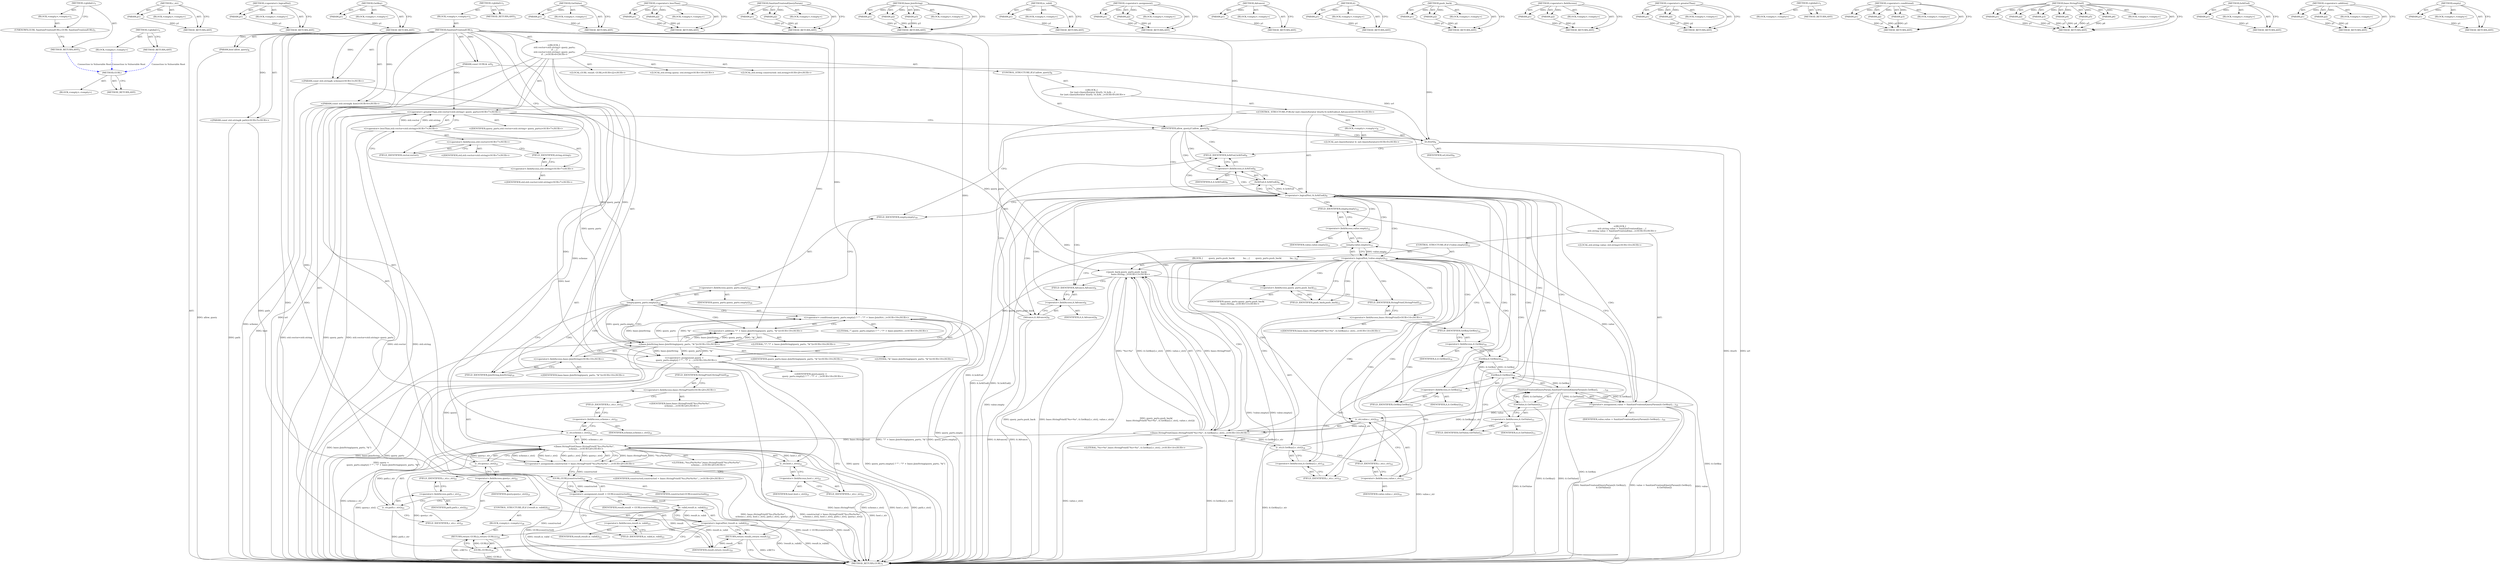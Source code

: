 digraph "&lt;global&gt;" {
vulnerable_257 [label=<(METHOD,GURL)>];
vulnerable_258 [label=<(BLOCK,&lt;empty&gt;,&lt;empty&gt;)>];
vulnerable_259 [label=<(METHOD_RETURN,ANY)>];
vulnerable_236 [label=<(METHOD,c_str)>];
vulnerable_237 [label=<(PARAM,p1)>];
vulnerable_238 [label=<(BLOCK,&lt;empty&gt;,&lt;empty&gt;)>];
vulnerable_239 [label=<(METHOD_RETURN,ANY)>];
vulnerable_188 [label=<(METHOD,&lt;operator&gt;.logicalNot)>];
vulnerable_189 [label=<(PARAM,p1)>];
vulnerable_190 [label=<(BLOCK,&lt;empty&gt;,&lt;empty&gt;)>];
vulnerable_191 [label=<(METHOD_RETURN,ANY)>];
vulnerable_210 [label=<(METHOD,GetKey)>];
vulnerable_211 [label=<(PARAM,p1)>];
vulnerable_212 [label=<(BLOCK,&lt;empty&gt;,&lt;empty&gt;)>];
vulnerable_213 [label=<(METHOD_RETURN,ANY)>];
vulnerable_6 [label=<(METHOD,&lt;global&gt;)<SUB>1</SUB>>];
vulnerable_7 [label=<(BLOCK,&lt;empty&gt;,&lt;empty&gt;)<SUB>1</SUB>>];
vulnerable_8 [label=<(METHOD,SanitizeFrontendURL)<SUB>1</SUB>>];
vulnerable_9 [label=<(PARAM,const GURL&amp; url)<SUB>2</SUB>>];
vulnerable_10 [label="<(PARAM,const std::string&amp; scheme)<SUB>3</SUB>>"];
vulnerable_11 [label="<(PARAM,const std::string&amp; host)<SUB>4</SUB>>"];
vulnerable_12 [label="<(PARAM,const std::string&amp; path)<SUB>5</SUB>>"];
vulnerable_13 [label=<(PARAM,bool allow_query)<SUB>6</SUB>>];
vulnerable_14 [label="<(BLOCK,{
  std::vector&lt;std::string&gt; query_parts;
  if ...,{
  std::vector&lt;std::string&gt; query_parts;
  if ...)<SUB>6</SUB>>"];
vulnerable_15 [label="<(&lt;operator&gt;.greaterThan,std::vector&lt;std::string&gt; query_parts)<SUB>7</SUB>>"];
vulnerable_16 [label="<(&lt;operator&gt;.lessThan,std::vector&lt;std::string)<SUB>7</SUB>>"];
vulnerable_17 [label="<(&lt;operator&gt;.fieldAccess,std::vector)<SUB>7</SUB>>"];
vulnerable_18 [label="<(IDENTIFIER,std,std::vector&lt;std::string)<SUB>7</SUB>>"];
vulnerable_19 [label=<(FIELD_IDENTIFIER,vector,vector)<SUB>7</SUB>>];
vulnerable_20 [label="<(&lt;operator&gt;.fieldAccess,std::string)<SUB>7</SUB>>"];
vulnerable_21 [label="<(IDENTIFIER,std,std::vector&lt;std::string)<SUB>7</SUB>>"];
vulnerable_22 [label=<(FIELD_IDENTIFIER,string,string)<SUB>7</SUB>>];
vulnerable_23 [label="<(IDENTIFIER,query_parts,std::vector&lt;std::string&gt; query_parts)<SUB>7</SUB>>"];
vulnerable_24 [label=<(CONTROL_STRUCTURE,IF,if (allow_query))<SUB>8</SUB>>];
vulnerable_25 [label=<(IDENTIFIER,allow_query,if (allow_query))<SUB>8</SUB>>];
vulnerable_26 [label="<(BLOCK,{
    for (net::QueryIterator it(url); !it.IsAt...,{
    for (net::QueryIterator it(url); !it.IsAt...)<SUB>8</SUB>>"];
vulnerable_27 [label="<(CONTROL_STRUCTURE,FOR,for (net::QueryIterator it(url);!it.IsAtEnd();it.Advance()))<SUB>9</SUB>>"];
vulnerable_28 [label=<(BLOCK,&lt;empty&gt;,&lt;empty&gt;)<SUB>9</SUB>>];
vulnerable_29 [label="<(LOCAL,net.QueryIterator it: net.QueryIterator)<SUB>9</SUB>>"];
vulnerable_30 [label=<(it,it(url))<SUB>9</SUB>>];
vulnerable_31 [label=<(IDENTIFIER,url,it(url))<SUB>9</SUB>>];
vulnerable_32 [label=<(&lt;operator&gt;.logicalNot,!it.IsAtEnd())<SUB>9</SUB>>];
vulnerable_33 [label=<(IsAtEnd,it.IsAtEnd())<SUB>9</SUB>>];
vulnerable_34 [label=<(&lt;operator&gt;.fieldAccess,it.IsAtEnd)<SUB>9</SUB>>];
vulnerable_35 [label=<(IDENTIFIER,it,it.IsAtEnd())<SUB>9</SUB>>];
vulnerable_36 [label=<(FIELD_IDENTIFIER,IsAtEnd,IsAtEnd)<SUB>9</SUB>>];
vulnerable_37 [label=<(Advance,it.Advance())<SUB>9</SUB>>];
vulnerable_38 [label=<(&lt;operator&gt;.fieldAccess,it.Advance)<SUB>9</SUB>>];
vulnerable_39 [label=<(IDENTIFIER,it,it.Advance())<SUB>9</SUB>>];
vulnerable_40 [label=<(FIELD_IDENTIFIER,Advance,Advance)<SUB>9</SUB>>];
vulnerable_41 [label="<(BLOCK,{
      std::string value = SanitizeFrontendQue...,{
      std::string value = SanitizeFrontendQue...)<SUB>9</SUB>>"];
vulnerable_42 [label="<(LOCAL,std.string value: std.string)<SUB>10</SUB>>"];
vulnerable_43 [label=<(&lt;operator&gt;.assignment,value = SanitizeFrontendQueryParam(it.GetKey(),...)<SUB>10</SUB>>];
vulnerable_44 [label=<(IDENTIFIER,value,value = SanitizeFrontendQueryParam(it.GetKey(),...)<SUB>10</SUB>>];
vulnerable_45 [label=<(SanitizeFrontendQueryParam,SanitizeFrontendQueryParam(it.GetKey(),
       ...)<SUB>10</SUB>>];
vulnerable_46 [label=<(GetKey,it.GetKey())<SUB>10</SUB>>];
vulnerable_47 [label=<(&lt;operator&gt;.fieldAccess,it.GetKey)<SUB>10</SUB>>];
vulnerable_48 [label=<(IDENTIFIER,it,it.GetKey())<SUB>10</SUB>>];
vulnerable_49 [label=<(FIELD_IDENTIFIER,GetKey,GetKey)<SUB>10</SUB>>];
vulnerable_50 [label=<(GetValue,it.GetValue())<SUB>11</SUB>>];
vulnerable_51 [label=<(&lt;operator&gt;.fieldAccess,it.GetValue)<SUB>11</SUB>>];
vulnerable_52 [label=<(IDENTIFIER,it,it.GetValue())<SUB>11</SUB>>];
vulnerable_53 [label=<(FIELD_IDENTIFIER,GetValue,GetValue)<SUB>11</SUB>>];
vulnerable_54 [label=<(CONTROL_STRUCTURE,IF,if (!value.empty()))<SUB>12</SUB>>];
vulnerable_55 [label=<(&lt;operator&gt;.logicalNot,!value.empty())<SUB>12</SUB>>];
vulnerable_56 [label=<(empty,value.empty())<SUB>12</SUB>>];
vulnerable_57 [label=<(&lt;operator&gt;.fieldAccess,value.empty)<SUB>12</SUB>>];
vulnerable_58 [label=<(IDENTIFIER,value,value.empty())<SUB>12</SUB>>];
vulnerable_59 [label=<(FIELD_IDENTIFIER,empty,empty)<SUB>12</SUB>>];
vulnerable_60 [label=<(BLOCK,{
        query_parts.push_back(
            ba...,{
        query_parts.push_back(
            ba...)<SUB>12</SUB>>];
vulnerable_61 [label="<(push_back,query_parts.push_back(
            base::String...)<SUB>13</SUB>>"];
vulnerable_62 [label=<(&lt;operator&gt;.fieldAccess,query_parts.push_back)<SUB>13</SUB>>];
vulnerable_63 [label="<(IDENTIFIER,query_parts,query_parts.push_back(
            base::String...)<SUB>13</SUB>>"];
vulnerable_64 [label=<(FIELD_IDENTIFIER,push_back,push_back)<SUB>13</SUB>>];
vulnerable_65 [label="<(base.StringPrintf,base::StringPrintf(&quot;%s=%s&quot;, it.GetKey().c_str()...)<SUB>14</SUB>>"];
vulnerable_66 [label="<(&lt;operator&gt;.fieldAccess,base::StringPrintf)<SUB>14</SUB>>"];
vulnerable_67 [label="<(IDENTIFIER,base,base::StringPrintf(&quot;%s=%s&quot;, it.GetKey().c_str()...)<SUB>14</SUB>>"];
vulnerable_68 [label=<(FIELD_IDENTIFIER,StringPrintf,StringPrintf)<SUB>14</SUB>>];
vulnerable_69 [label="<(LITERAL,&quot;%s=%s&quot;,base::StringPrintf(&quot;%s=%s&quot;, it.GetKey().c_str()...)<SUB>14</SUB>>"];
vulnerable_70 [label=<(c_str,it.GetKey().c_str())<SUB>14</SUB>>];
vulnerable_71 [label=<(&lt;operator&gt;.fieldAccess,it.GetKey().c_str)<SUB>14</SUB>>];
vulnerable_72 [label=<(GetKey,it.GetKey())<SUB>14</SUB>>];
vulnerable_73 [label=<(&lt;operator&gt;.fieldAccess,it.GetKey)<SUB>14</SUB>>];
vulnerable_74 [label=<(IDENTIFIER,it,it.GetKey())<SUB>14</SUB>>];
vulnerable_75 [label=<(FIELD_IDENTIFIER,GetKey,GetKey)<SUB>14</SUB>>];
vulnerable_76 [label=<(FIELD_IDENTIFIER,c_str,c_str)<SUB>14</SUB>>];
vulnerable_77 [label=<(c_str,value.c_str())<SUB>14</SUB>>];
vulnerable_78 [label=<(&lt;operator&gt;.fieldAccess,value.c_str)<SUB>14</SUB>>];
vulnerable_79 [label=<(IDENTIFIER,value,value.c_str())<SUB>14</SUB>>];
vulnerable_80 [label=<(FIELD_IDENTIFIER,c_str,c_str)<SUB>14</SUB>>];
vulnerable_81 [label="<(LOCAL,std.string query: std.string)<SUB>18</SUB>>"];
vulnerable_82 [label="<(&lt;operator&gt;.assignment,query =
      query_parts.empty() ? &quot;&quot; : &quot;?&quot; + ...)<SUB>18</SUB>>"];
vulnerable_83 [label="<(IDENTIFIER,query,query =
      query_parts.empty() ? &quot;&quot; : &quot;?&quot; + ...)<SUB>18</SUB>>"];
vulnerable_84 [label="<(&lt;operator&gt;.conditional,query_parts.empty() ? &quot;&quot; : &quot;?&quot; + base::JoinStri...)<SUB>19</SUB>>"];
vulnerable_85 [label=<(empty,query_parts.empty())<SUB>19</SUB>>];
vulnerable_86 [label=<(&lt;operator&gt;.fieldAccess,query_parts.empty)<SUB>19</SUB>>];
vulnerable_87 [label=<(IDENTIFIER,query_parts,query_parts.empty())<SUB>19</SUB>>];
vulnerable_88 [label=<(FIELD_IDENTIFIER,empty,empty)<SUB>19</SUB>>];
vulnerable_89 [label="<(LITERAL,&quot;&quot;,query_parts.empty() ? &quot;&quot; : &quot;?&quot; + base::JoinStri...)<SUB>19</SUB>>"];
vulnerable_90 [label="<(&lt;operator&gt;.addition,&quot;?&quot; + base::JoinString(query_parts, &quot;&amp;&quot;))<SUB>19</SUB>>"];
vulnerable_91 [label="<(LITERAL,&quot;?&quot;,&quot;?&quot; + base::JoinString(query_parts, &quot;&amp;&quot;))<SUB>19</SUB>>"];
vulnerable_92 [label="<(base.JoinString,base::JoinString(query_parts, &quot;&amp;&quot;))<SUB>19</SUB>>"];
vulnerable_93 [label="<(&lt;operator&gt;.fieldAccess,base::JoinString)<SUB>19</SUB>>"];
vulnerable_94 [label="<(IDENTIFIER,base,base::JoinString(query_parts, &quot;&amp;&quot;))<SUB>19</SUB>>"];
vulnerable_95 [label=<(FIELD_IDENTIFIER,JoinString,JoinString)<SUB>19</SUB>>];
vulnerable_96 [label="<(IDENTIFIER,query_parts,base::JoinString(query_parts, &quot;&amp;&quot;))<SUB>19</SUB>>"];
vulnerable_97 [label="<(LITERAL,&quot;&amp;&quot;,base::JoinString(query_parts, &quot;&amp;&quot;))<SUB>19</SUB>>"];
vulnerable_98 [label="<(LOCAL,std.string constructed: std.string)<SUB>20</SUB>>"];
vulnerable_99 [label="<(&lt;operator&gt;.assignment,constructed = base::StringPrintf(&quot;%s://%s%s%s&quot;,...)<SUB>20</SUB>>"];
vulnerable_100 [label="<(IDENTIFIER,constructed,constructed = base::StringPrintf(&quot;%s://%s%s%s&quot;,...)<SUB>20</SUB>>"];
vulnerable_101 [label="<(base.StringPrintf,base::StringPrintf(&quot;%s://%s%s%s&quot;,
      scheme....)<SUB>20</SUB>>"];
vulnerable_102 [label="<(&lt;operator&gt;.fieldAccess,base::StringPrintf)<SUB>20</SUB>>"];
vulnerable_103 [label="<(IDENTIFIER,base,base::StringPrintf(&quot;%s://%s%s%s&quot;,
      scheme....)<SUB>20</SUB>>"];
vulnerable_104 [label=<(FIELD_IDENTIFIER,StringPrintf,StringPrintf)<SUB>20</SUB>>];
vulnerable_105 [label="<(LITERAL,&quot;%s://%s%s%s&quot;,base::StringPrintf(&quot;%s://%s%s%s&quot;,
      scheme....)<SUB>20</SUB>>"];
vulnerable_106 [label=<(c_str,scheme.c_str())<SUB>21</SUB>>];
vulnerable_107 [label=<(&lt;operator&gt;.fieldAccess,scheme.c_str)<SUB>21</SUB>>];
vulnerable_108 [label=<(IDENTIFIER,scheme,scheme.c_str())<SUB>21</SUB>>];
vulnerable_109 [label=<(FIELD_IDENTIFIER,c_str,c_str)<SUB>21</SUB>>];
vulnerable_110 [label=<(c_str,host.c_str())<SUB>21</SUB>>];
vulnerable_111 [label=<(&lt;operator&gt;.fieldAccess,host.c_str)<SUB>21</SUB>>];
vulnerable_112 [label=<(IDENTIFIER,host,host.c_str())<SUB>21</SUB>>];
vulnerable_113 [label=<(FIELD_IDENTIFIER,c_str,c_str)<SUB>21</SUB>>];
vulnerable_114 [label=<(c_str,path.c_str())<SUB>21</SUB>>];
vulnerable_115 [label=<(&lt;operator&gt;.fieldAccess,path.c_str)<SUB>21</SUB>>];
vulnerable_116 [label=<(IDENTIFIER,path,path.c_str())<SUB>21</SUB>>];
vulnerable_117 [label=<(FIELD_IDENTIFIER,c_str,c_str)<SUB>21</SUB>>];
vulnerable_118 [label=<(c_str,query.c_str())<SUB>21</SUB>>];
vulnerable_119 [label=<(&lt;operator&gt;.fieldAccess,query.c_str)<SUB>21</SUB>>];
vulnerable_120 [label=<(IDENTIFIER,query,query.c_str())<SUB>21</SUB>>];
vulnerable_121 [label=<(FIELD_IDENTIFIER,c_str,c_str)<SUB>21</SUB>>];
vulnerable_122 [label="<(LOCAL,GURL result: GURL)<SUB>22</SUB>>"];
vulnerable_123 [label=<(&lt;operator&gt;.assignment,result = GURL(constructed))<SUB>22</SUB>>];
vulnerable_124 [label=<(IDENTIFIER,result,result = GURL(constructed))<SUB>22</SUB>>];
vulnerable_125 [label=<(GURL,GURL(constructed))<SUB>22</SUB>>];
vulnerable_126 [label=<(IDENTIFIER,constructed,GURL(constructed))<SUB>22</SUB>>];
vulnerable_127 [label=<(CONTROL_STRUCTURE,IF,if (!result.is_valid()))<SUB>23</SUB>>];
vulnerable_128 [label=<(&lt;operator&gt;.logicalNot,!result.is_valid())<SUB>23</SUB>>];
vulnerable_129 [label=<(is_valid,result.is_valid())<SUB>23</SUB>>];
vulnerable_130 [label=<(&lt;operator&gt;.fieldAccess,result.is_valid)<SUB>23</SUB>>];
vulnerable_131 [label=<(IDENTIFIER,result,result.is_valid())<SUB>23</SUB>>];
vulnerable_132 [label=<(FIELD_IDENTIFIER,is_valid,is_valid)<SUB>23</SUB>>];
vulnerable_133 [label=<(BLOCK,&lt;empty&gt;,&lt;empty&gt;)<SUB>24</SUB>>];
vulnerable_134 [label=<(RETURN,return GURL();,return GURL();)<SUB>24</SUB>>];
vulnerable_135 [label=<(GURL,GURL())<SUB>24</SUB>>];
vulnerable_136 [label=<(RETURN,return result;,return result;)<SUB>25</SUB>>];
vulnerable_137 [label=<(IDENTIFIER,result,return result;)<SUB>25</SUB>>];
vulnerable_138 [label=<(METHOD_RETURN,GURL)<SUB>1</SUB>>];
vulnerable_140 [label=<(METHOD_RETURN,ANY)<SUB>1</SUB>>];
vulnerable_214 [label=<(METHOD,GetValue)>];
vulnerable_215 [label=<(PARAM,p1)>];
vulnerable_216 [label=<(BLOCK,&lt;empty&gt;,&lt;empty&gt;)>];
vulnerable_217 [label=<(METHOD_RETURN,ANY)>];
vulnerable_174 [label=<(METHOD,&lt;operator&gt;.lessThan)>];
vulnerable_175 [label=<(PARAM,p1)>];
vulnerable_176 [label=<(PARAM,p2)>];
vulnerable_177 [label=<(BLOCK,&lt;empty&gt;,&lt;empty&gt;)>];
vulnerable_178 [label=<(METHOD_RETURN,ANY)>];
vulnerable_205 [label=<(METHOD,SanitizeFrontendQueryParam)>];
vulnerable_206 [label=<(PARAM,p1)>];
vulnerable_207 [label=<(PARAM,p2)>];
vulnerable_208 [label=<(BLOCK,&lt;empty&gt;,&lt;empty&gt;)>];
vulnerable_209 [label=<(METHOD_RETURN,ANY)>];
vulnerable_251 [label=<(METHOD,base.JoinString)>];
vulnerable_252 [label=<(PARAM,p1)>];
vulnerable_253 [label=<(PARAM,p2)>];
vulnerable_254 [label=<(PARAM,p3)>];
vulnerable_255 [label=<(BLOCK,&lt;empty&gt;,&lt;empty&gt;)>];
vulnerable_256 [label=<(METHOD_RETURN,ANY)>];
vulnerable_260 [label=<(METHOD,is_valid)>];
vulnerable_261 [label=<(PARAM,p1)>];
vulnerable_262 [label=<(BLOCK,&lt;empty&gt;,&lt;empty&gt;)>];
vulnerable_263 [label=<(METHOD_RETURN,ANY)>];
vulnerable_200 [label=<(METHOD,&lt;operator&gt;.assignment)>];
vulnerable_201 [label=<(PARAM,p1)>];
vulnerable_202 [label=<(PARAM,p2)>];
vulnerable_203 [label=<(BLOCK,&lt;empty&gt;,&lt;empty&gt;)>];
vulnerable_204 [label=<(METHOD_RETURN,ANY)>];
vulnerable_196 [label=<(METHOD,Advance)>];
vulnerable_197 [label=<(PARAM,p1)>];
vulnerable_198 [label=<(BLOCK,&lt;empty&gt;,&lt;empty&gt;)>];
vulnerable_199 [label=<(METHOD_RETURN,ANY)>];
vulnerable_184 [label=<(METHOD,it)>];
vulnerable_185 [label=<(PARAM,p1)>];
vulnerable_186 [label=<(BLOCK,&lt;empty&gt;,&lt;empty&gt;)>];
vulnerable_187 [label=<(METHOD_RETURN,ANY)>];
vulnerable_222 [label=<(METHOD,push_back)>];
vulnerable_223 [label=<(PARAM,p1)>];
vulnerable_224 [label=<(PARAM,p2)>];
vulnerable_225 [label=<(BLOCK,&lt;empty&gt;,&lt;empty&gt;)>];
vulnerable_226 [label=<(METHOD_RETURN,ANY)>];
vulnerable_179 [label=<(METHOD,&lt;operator&gt;.fieldAccess)>];
vulnerable_180 [label=<(PARAM,p1)>];
vulnerable_181 [label=<(PARAM,p2)>];
vulnerable_182 [label=<(BLOCK,&lt;empty&gt;,&lt;empty&gt;)>];
vulnerable_183 [label=<(METHOD_RETURN,ANY)>];
vulnerable_169 [label=<(METHOD,&lt;operator&gt;.greaterThan)>];
vulnerable_170 [label=<(PARAM,p1)>];
vulnerable_171 [label=<(PARAM,p2)>];
vulnerable_172 [label=<(BLOCK,&lt;empty&gt;,&lt;empty&gt;)>];
vulnerable_173 [label=<(METHOD_RETURN,ANY)>];
vulnerable_163 [label=<(METHOD,&lt;global&gt;)<SUB>1</SUB>>];
vulnerable_164 [label=<(BLOCK,&lt;empty&gt;,&lt;empty&gt;)>];
vulnerable_165 [label=<(METHOD_RETURN,ANY)>];
vulnerable_240 [label=<(METHOD,&lt;operator&gt;.conditional)>];
vulnerable_241 [label=<(PARAM,p1)>];
vulnerable_242 [label=<(PARAM,p2)>];
vulnerable_243 [label=<(PARAM,p3)>];
vulnerable_244 [label=<(BLOCK,&lt;empty&gt;,&lt;empty&gt;)>];
vulnerable_245 [label=<(METHOD_RETURN,ANY)>];
vulnerable_227 [label=<(METHOD,base.StringPrintf)>];
vulnerable_228 [label=<(PARAM,p1)>];
vulnerable_229 [label=<(PARAM,p2)>];
vulnerable_230 [label=<(PARAM,p3)>];
vulnerable_231 [label=<(PARAM,p4)>];
vulnerable_232 [label=<(PARAM,p5)>];
vulnerable_233 [label=<(PARAM,p6)>];
vulnerable_234 [label=<(BLOCK,&lt;empty&gt;,&lt;empty&gt;)>];
vulnerable_235 [label=<(METHOD_RETURN,ANY)>];
vulnerable_192 [label=<(METHOD,IsAtEnd)>];
vulnerable_193 [label=<(PARAM,p1)>];
vulnerable_194 [label=<(BLOCK,&lt;empty&gt;,&lt;empty&gt;)>];
vulnerable_195 [label=<(METHOD_RETURN,ANY)>];
vulnerable_246 [label=<(METHOD,&lt;operator&gt;.addition)>];
vulnerable_247 [label=<(PARAM,p1)>];
vulnerable_248 [label=<(PARAM,p2)>];
vulnerable_249 [label=<(BLOCK,&lt;empty&gt;,&lt;empty&gt;)>];
vulnerable_250 [label=<(METHOD_RETURN,ANY)>];
vulnerable_218 [label=<(METHOD,empty)>];
vulnerable_219 [label=<(PARAM,p1)>];
vulnerable_220 [label=<(BLOCK,&lt;empty&gt;,&lt;empty&gt;)>];
vulnerable_221 [label=<(METHOD_RETURN,ANY)>];
fixed_6 [label=<(METHOD,&lt;global&gt;)<SUB>1</SUB>>];
fixed_7 [label=<(BLOCK,&lt;empty&gt;,&lt;empty&gt;)<SUB>1</SUB>>];
fixed_8 [label=<(UNKNOWN,GURL SanitizeFrontendURL(,GURL SanitizeFrontendURL()<SUB>1</SUB>>];
fixed_9 [label=<(METHOD_RETURN,ANY)<SUB>1</SUB>>];
fixed_14 [label=<(METHOD,&lt;global&gt;)<SUB>1</SUB>>];
fixed_15 [label=<(BLOCK,&lt;empty&gt;,&lt;empty&gt;)>];
fixed_16 [label=<(METHOD_RETURN,ANY)>];
vulnerable_257 -> vulnerable_258  [key=0, label="AST: "];
vulnerable_257 -> vulnerable_259  [key=0, label="AST: "];
vulnerable_257 -> vulnerable_259  [key=1, label="CFG: "];
vulnerable_236 -> vulnerable_237  [key=0, label="AST: "];
vulnerable_236 -> vulnerable_237  [key=1, label="DDG: "];
vulnerable_236 -> vulnerable_238  [key=0, label="AST: "];
vulnerable_236 -> vulnerable_239  [key=0, label="AST: "];
vulnerable_236 -> vulnerable_239  [key=1, label="CFG: "];
vulnerable_237 -> vulnerable_239  [key=0, label="DDG: p1"];
vulnerable_188 -> vulnerable_189  [key=0, label="AST: "];
vulnerable_188 -> vulnerable_189  [key=1, label="DDG: "];
vulnerable_188 -> vulnerable_190  [key=0, label="AST: "];
vulnerable_188 -> vulnerable_191  [key=0, label="AST: "];
vulnerable_188 -> vulnerable_191  [key=1, label="CFG: "];
vulnerable_189 -> vulnerable_191  [key=0, label="DDG: p1"];
vulnerable_210 -> vulnerable_211  [key=0, label="AST: "];
vulnerable_210 -> vulnerable_211  [key=1, label="DDG: "];
vulnerable_210 -> vulnerable_212  [key=0, label="AST: "];
vulnerable_210 -> vulnerable_213  [key=0, label="AST: "];
vulnerable_210 -> vulnerable_213  [key=1, label="CFG: "];
vulnerable_211 -> vulnerable_213  [key=0, label="DDG: p1"];
vulnerable_6 -> vulnerable_7  [key=0, label="AST: "];
vulnerable_6 -> vulnerable_140  [key=0, label="AST: "];
vulnerable_6 -> vulnerable_140  [key=1, label="CFG: "];
vulnerable_7 -> vulnerable_8  [key=0, label="AST: "];
vulnerable_8 -> vulnerable_9  [key=0, label="AST: "];
vulnerable_8 -> vulnerable_9  [key=1, label="DDG: "];
vulnerable_8 -> vulnerable_10  [key=0, label="AST: "];
vulnerable_8 -> vulnerable_10  [key=1, label="DDG: "];
vulnerable_8 -> vulnerable_11  [key=0, label="AST: "];
vulnerable_8 -> vulnerable_11  [key=1, label="DDG: "];
vulnerable_8 -> vulnerable_12  [key=0, label="AST: "];
vulnerable_8 -> vulnerable_12  [key=1, label="DDG: "];
vulnerable_8 -> vulnerable_13  [key=0, label="AST: "];
vulnerable_8 -> vulnerable_13  [key=1, label="DDG: "];
vulnerable_8 -> vulnerable_14  [key=0, label="AST: "];
vulnerable_8 -> vulnerable_138  [key=0, label="AST: "];
vulnerable_8 -> vulnerable_19  [key=0, label="CFG: "];
vulnerable_8 -> vulnerable_82  [key=0, label="DDG: "];
vulnerable_8 -> vulnerable_15  [key=0, label="DDG: "];
vulnerable_8 -> vulnerable_25  [key=0, label="DDG: "];
vulnerable_8 -> vulnerable_137  [key=0, label="DDG: "];
vulnerable_8 -> vulnerable_84  [key=0, label="DDG: "];
vulnerable_8 -> vulnerable_101  [key=0, label="DDG: "];
vulnerable_8 -> vulnerable_125  [key=0, label="DDG: "];
vulnerable_8 -> vulnerable_90  [key=0, label="DDG: "];
vulnerable_8 -> vulnerable_135  [key=0, label="DDG: "];
vulnerable_8 -> vulnerable_92  [key=0, label="DDG: "];
vulnerable_8 -> vulnerable_30  [key=0, label="DDG: "];
vulnerable_8 -> vulnerable_65  [key=0, label="DDG: "];
vulnerable_9 -> vulnerable_138  [key=0, label="DDG: url"];
vulnerable_9 -> vulnerable_30  [key=0, label="DDG: url"];
vulnerable_10 -> vulnerable_138  [key=0, label="DDG: scheme"];
vulnerable_10 -> vulnerable_106  [key=0, label="DDG: scheme"];
vulnerable_11 -> vulnerable_138  [key=0, label="DDG: host"];
vulnerable_11 -> vulnerable_110  [key=0, label="DDG: host"];
vulnerable_12 -> vulnerable_138  [key=0, label="DDG: path"];
vulnerable_12 -> vulnerable_114  [key=0, label="DDG: path"];
vulnerable_13 -> vulnerable_138  [key=0, label="DDG: allow_query"];
vulnerable_14 -> vulnerable_15  [key=0, label="AST: "];
vulnerable_14 -> vulnerable_24  [key=0, label="AST: "];
vulnerable_14 -> vulnerable_81  [key=0, label="AST: "];
vulnerable_14 -> vulnerable_82  [key=0, label="AST: "];
vulnerable_14 -> vulnerable_98  [key=0, label="AST: "];
vulnerable_14 -> vulnerable_99  [key=0, label="AST: "];
vulnerable_14 -> vulnerable_122  [key=0, label="AST: "];
vulnerable_14 -> vulnerable_123  [key=0, label="AST: "];
vulnerable_14 -> vulnerable_127  [key=0, label="AST: "];
vulnerable_14 -> vulnerable_136  [key=0, label="AST: "];
vulnerable_15 -> vulnerable_16  [key=0, label="AST: "];
vulnerable_15 -> vulnerable_23  [key=0, label="AST: "];
vulnerable_15 -> vulnerable_25  [key=0, label="CFG: "];
vulnerable_15 -> vulnerable_138  [key=0, label="DDG: std::vector&lt;std::string"];
vulnerable_15 -> vulnerable_138  [key=1, label="DDG: query_parts"];
vulnerable_15 -> vulnerable_138  [key=2, label="DDG: std::vector&lt;std::string&gt; query_parts"];
vulnerable_15 -> vulnerable_85  [key=0, label="DDG: query_parts"];
vulnerable_15 -> vulnerable_92  [key=0, label="DDG: query_parts"];
vulnerable_15 -> vulnerable_61  [key=0, label="DDG: query_parts"];
vulnerable_16 -> vulnerable_17  [key=0, label="AST: "];
vulnerable_16 -> vulnerable_20  [key=0, label="AST: "];
vulnerable_16 -> vulnerable_15  [key=0, label="CFG: "];
vulnerable_16 -> vulnerable_15  [key=1, label="DDG: std::vector"];
vulnerable_16 -> vulnerable_15  [key=2, label="DDG: std::string"];
vulnerable_16 -> vulnerable_138  [key=0, label="DDG: std::vector"];
vulnerable_16 -> vulnerable_138  [key=1, label="DDG: std::string"];
vulnerable_17 -> vulnerable_18  [key=0, label="AST: "];
vulnerable_17 -> vulnerable_19  [key=0, label="AST: "];
vulnerable_17 -> vulnerable_22  [key=0, label="CFG: "];
vulnerable_19 -> vulnerable_17  [key=0, label="CFG: "];
vulnerable_20 -> vulnerable_21  [key=0, label="AST: "];
vulnerable_20 -> vulnerable_22  [key=0, label="AST: "];
vulnerable_20 -> vulnerable_16  [key=0, label="CFG: "];
vulnerable_22 -> vulnerable_20  [key=0, label="CFG: "];
vulnerable_24 -> vulnerable_25  [key=0, label="AST: "];
vulnerable_24 -> vulnerable_26  [key=0, label="AST: "];
vulnerable_25 -> vulnerable_30  [key=0, label="CFG: "];
vulnerable_25 -> vulnerable_30  [key=1, label="CDG: "];
vulnerable_25 -> vulnerable_88  [key=0, label="CFG: "];
vulnerable_25 -> vulnerable_34  [key=0, label="CDG: "];
vulnerable_25 -> vulnerable_32  [key=0, label="CDG: "];
vulnerable_25 -> vulnerable_33  [key=0, label="CDG: "];
vulnerable_25 -> vulnerable_36  [key=0, label="CDG: "];
vulnerable_26 -> vulnerable_27  [key=0, label="AST: "];
vulnerable_27 -> vulnerable_28  [key=0, label="AST: "];
vulnerable_27 -> vulnerable_32  [key=0, label="AST: "];
vulnerable_27 -> vulnerable_37  [key=0, label="AST: "];
vulnerable_27 -> vulnerable_41  [key=0, label="AST: "];
vulnerable_28 -> vulnerable_29  [key=0, label="AST: "];
vulnerable_28 -> vulnerable_30  [key=0, label="AST: "];
vulnerable_30 -> vulnerable_31  [key=0, label="AST: "];
vulnerable_30 -> vulnerable_36  [key=0, label="CFG: "];
vulnerable_30 -> vulnerable_138  [key=0, label="DDG: url"];
vulnerable_30 -> vulnerable_138  [key=1, label="DDG: it(url)"];
vulnerable_32 -> vulnerable_33  [key=0, label="AST: "];
vulnerable_32 -> vulnerable_33  [key=1, label="CDG: "];
vulnerable_32 -> vulnerable_49  [key=0, label="CFG: "];
vulnerable_32 -> vulnerable_49  [key=1, label="CDG: "];
vulnerable_32 -> vulnerable_88  [key=0, label="CFG: "];
vulnerable_32 -> vulnerable_138  [key=0, label="DDG: it.IsAtEnd()"];
vulnerable_32 -> vulnerable_138  [key=1, label="DDG: !it.IsAtEnd()"];
vulnerable_32 -> vulnerable_47  [key=0, label="CDG: "];
vulnerable_32 -> vulnerable_34  [key=0, label="CDG: "];
vulnerable_32 -> vulnerable_32  [key=0, label="CDG: "];
vulnerable_32 -> vulnerable_51  [key=0, label="CDG: "];
vulnerable_32 -> vulnerable_57  [key=0, label="CDG: "];
vulnerable_32 -> vulnerable_37  [key=0, label="CDG: "];
vulnerable_32 -> vulnerable_46  [key=0, label="CDG: "];
vulnerable_32 -> vulnerable_38  [key=0, label="CDG: "];
vulnerable_32 -> vulnerable_56  [key=0, label="CDG: "];
vulnerable_32 -> vulnerable_45  [key=0, label="CDG: "];
vulnerable_32 -> vulnerable_40  [key=0, label="CDG: "];
vulnerable_32 -> vulnerable_50  [key=0, label="CDG: "];
vulnerable_32 -> vulnerable_59  [key=0, label="CDG: "];
vulnerable_32 -> vulnerable_43  [key=0, label="CDG: "];
vulnerable_32 -> vulnerable_36  [key=0, label="CDG: "];
vulnerable_32 -> vulnerable_53  [key=0, label="CDG: "];
vulnerable_32 -> vulnerable_55  [key=0, label="CDG: "];
vulnerable_33 -> vulnerable_34  [key=0, label="AST: "];
vulnerable_33 -> vulnerable_32  [key=0, label="CFG: "];
vulnerable_33 -> vulnerable_32  [key=1, label="DDG: it.IsAtEnd"];
vulnerable_33 -> vulnerable_138  [key=0, label="DDG: it.IsAtEnd"];
vulnerable_34 -> vulnerable_35  [key=0, label="AST: "];
vulnerable_34 -> vulnerable_36  [key=0, label="AST: "];
vulnerable_34 -> vulnerable_33  [key=0, label="CFG: "];
vulnerable_36 -> vulnerable_34  [key=0, label="CFG: "];
vulnerable_37 -> vulnerable_38  [key=0, label="AST: "];
vulnerable_37 -> vulnerable_36  [key=0, label="CFG: "];
vulnerable_37 -> vulnerable_138  [key=0, label="DDG: it.Advance"];
vulnerable_37 -> vulnerable_138  [key=1, label="DDG: it.Advance()"];
vulnerable_38 -> vulnerable_39  [key=0, label="AST: "];
vulnerable_38 -> vulnerable_40  [key=0, label="AST: "];
vulnerable_38 -> vulnerable_37  [key=0, label="CFG: "];
vulnerable_40 -> vulnerable_38  [key=0, label="CFG: "];
vulnerable_41 -> vulnerable_42  [key=0, label="AST: "];
vulnerable_41 -> vulnerable_43  [key=0, label="AST: "];
vulnerable_41 -> vulnerable_54  [key=0, label="AST: "];
vulnerable_43 -> vulnerable_44  [key=0, label="AST: "];
vulnerable_43 -> vulnerable_45  [key=0, label="AST: "];
vulnerable_43 -> vulnerable_59  [key=0, label="CFG: "];
vulnerable_43 -> vulnerable_138  [key=0, label="DDG: value"];
vulnerable_43 -> vulnerable_138  [key=1, label="DDG: SanitizeFrontendQueryParam(it.GetKey(),
          it.GetValue())"];
vulnerable_43 -> vulnerable_138  [key=2, label="DDG: value = SanitizeFrontendQueryParam(it.GetKey(),
          it.GetValue())"];
vulnerable_43 -> vulnerable_56  [key=0, label="DDG: value"];
vulnerable_43 -> vulnerable_77  [key=0, label="DDG: value"];
vulnerable_45 -> vulnerable_46  [key=0, label="AST: "];
vulnerable_45 -> vulnerable_50  [key=0, label="AST: "];
vulnerable_45 -> vulnerable_43  [key=0, label="CFG: "];
vulnerable_45 -> vulnerable_43  [key=1, label="DDG: it.GetKey()"];
vulnerable_45 -> vulnerable_43  [key=2, label="DDG: it.GetValue()"];
vulnerable_45 -> vulnerable_138  [key=0, label="DDG: it.GetKey()"];
vulnerable_45 -> vulnerable_138  [key=1, label="DDG: it.GetValue()"];
vulnerable_46 -> vulnerable_47  [key=0, label="AST: "];
vulnerable_46 -> vulnerable_53  [key=0, label="CFG: "];
vulnerable_46 -> vulnerable_138  [key=0, label="DDG: it.GetKey"];
vulnerable_46 -> vulnerable_45  [key=0, label="DDG: it.GetKey"];
vulnerable_46 -> vulnerable_72  [key=0, label="DDG: it.GetKey"];
vulnerable_47 -> vulnerable_48  [key=0, label="AST: "];
vulnerable_47 -> vulnerable_49  [key=0, label="AST: "];
vulnerable_47 -> vulnerable_46  [key=0, label="CFG: "];
vulnerable_49 -> vulnerable_47  [key=0, label="CFG: "];
vulnerable_50 -> vulnerable_51  [key=0, label="AST: "];
vulnerable_50 -> vulnerable_45  [key=0, label="CFG: "];
vulnerable_50 -> vulnerable_45  [key=1, label="DDG: it.GetValue"];
vulnerable_50 -> vulnerable_138  [key=0, label="DDG: it.GetValue"];
vulnerable_51 -> vulnerable_52  [key=0, label="AST: "];
vulnerable_51 -> vulnerable_53  [key=0, label="AST: "];
vulnerable_51 -> vulnerable_50  [key=0, label="CFG: "];
vulnerable_53 -> vulnerable_51  [key=0, label="CFG: "];
vulnerable_54 -> vulnerable_55  [key=0, label="AST: "];
vulnerable_54 -> vulnerable_60  [key=0, label="AST: "];
vulnerable_55 -> vulnerable_56  [key=0, label="AST: "];
vulnerable_55 -> vulnerable_64  [key=0, label="CFG: "];
vulnerable_55 -> vulnerable_64  [key=1, label="CDG: "];
vulnerable_55 -> vulnerable_40  [key=0, label="CFG: "];
vulnerable_55 -> vulnerable_138  [key=0, label="DDG: value.empty()"];
vulnerable_55 -> vulnerable_138  [key=1, label="DDG: !value.empty()"];
vulnerable_55 -> vulnerable_68  [key=0, label="CDG: "];
vulnerable_55 -> vulnerable_73  [key=0, label="CDG: "];
vulnerable_55 -> vulnerable_77  [key=0, label="CDG: "];
vulnerable_55 -> vulnerable_66  [key=0, label="CDG: "];
vulnerable_55 -> vulnerable_75  [key=0, label="CDG: "];
vulnerable_55 -> vulnerable_72  [key=0, label="CDG: "];
vulnerable_55 -> vulnerable_76  [key=0, label="CDG: "];
vulnerable_55 -> vulnerable_65  [key=0, label="CDG: "];
vulnerable_55 -> vulnerable_80  [key=0, label="CDG: "];
vulnerable_55 -> vulnerable_61  [key=0, label="CDG: "];
vulnerable_55 -> vulnerable_71  [key=0, label="CDG: "];
vulnerable_55 -> vulnerable_70  [key=0, label="CDG: "];
vulnerable_55 -> vulnerable_78  [key=0, label="CDG: "];
vulnerable_55 -> vulnerable_62  [key=0, label="CDG: "];
vulnerable_56 -> vulnerable_57  [key=0, label="AST: "];
vulnerable_56 -> vulnerable_55  [key=0, label="CFG: "];
vulnerable_56 -> vulnerable_55  [key=1, label="DDG: value.empty"];
vulnerable_56 -> vulnerable_138  [key=0, label="DDG: value.empty"];
vulnerable_57 -> vulnerable_58  [key=0, label="AST: "];
vulnerable_57 -> vulnerable_59  [key=0, label="AST: "];
vulnerable_57 -> vulnerable_56  [key=0, label="CFG: "];
vulnerable_59 -> vulnerable_57  [key=0, label="CFG: "];
vulnerable_60 -> vulnerable_61  [key=0, label="AST: "];
vulnerable_61 -> vulnerable_62  [key=0, label="AST: "];
vulnerable_61 -> vulnerable_65  [key=0, label="AST: "];
vulnerable_61 -> vulnerable_40  [key=0, label="CFG: "];
vulnerable_61 -> vulnerable_138  [key=0, label="DDG: query_parts.push_back"];
vulnerable_61 -> vulnerable_138  [key=1, label="DDG: base::StringPrintf(&quot;%s=%s&quot;, it.GetKey().c_str(), value.c_str())"];
vulnerable_61 -> vulnerable_138  [key=2, label="DDG: query_parts.push_back(
            base::StringPrintf(&quot;%s=%s&quot;, it.GetKey().c_str(), value.c_str()))"];
vulnerable_61 -> vulnerable_92  [key=0, label="DDG: query_parts.push_back"];
vulnerable_62 -> vulnerable_63  [key=0, label="AST: "];
vulnerable_62 -> vulnerable_64  [key=0, label="AST: "];
vulnerable_62 -> vulnerable_68  [key=0, label="CFG: "];
vulnerable_64 -> vulnerable_62  [key=0, label="CFG: "];
vulnerable_65 -> vulnerable_66  [key=0, label="AST: "];
vulnerable_65 -> vulnerable_69  [key=0, label="AST: "];
vulnerable_65 -> vulnerable_70  [key=0, label="AST: "];
vulnerable_65 -> vulnerable_77  [key=0, label="AST: "];
vulnerable_65 -> vulnerable_61  [key=0, label="CFG: "];
vulnerable_65 -> vulnerable_61  [key=1, label="DDG: base::StringPrintf"];
vulnerable_65 -> vulnerable_61  [key=2, label="DDG: &quot;%s=%s&quot;"];
vulnerable_65 -> vulnerable_61  [key=3, label="DDG: it.GetKey().c_str()"];
vulnerable_65 -> vulnerable_61  [key=4, label="DDG: value.c_str()"];
vulnerable_65 -> vulnerable_138  [key=0, label="DDG: it.GetKey().c_str()"];
vulnerable_65 -> vulnerable_138  [key=1, label="DDG: value.c_str()"];
vulnerable_65 -> vulnerable_101  [key=0, label="DDG: base::StringPrintf"];
vulnerable_66 -> vulnerable_67  [key=0, label="AST: "];
vulnerable_66 -> vulnerable_68  [key=0, label="AST: "];
vulnerable_66 -> vulnerable_75  [key=0, label="CFG: "];
vulnerable_68 -> vulnerable_66  [key=0, label="CFG: "];
vulnerable_70 -> vulnerable_71  [key=0, label="AST: "];
vulnerable_70 -> vulnerable_80  [key=0, label="CFG: "];
vulnerable_70 -> vulnerable_138  [key=0, label="DDG: it.GetKey().c_str"];
vulnerable_70 -> vulnerable_45  [key=0, label="DDG: it.GetKey().c_str"];
vulnerable_70 -> vulnerable_65  [key=0, label="DDG: it.GetKey().c_str"];
vulnerable_71 -> vulnerable_72  [key=0, label="AST: "];
vulnerable_71 -> vulnerable_76  [key=0, label="AST: "];
vulnerable_71 -> vulnerable_70  [key=0, label="CFG: "];
vulnerable_72 -> vulnerable_73  [key=0, label="AST: "];
vulnerable_72 -> vulnerable_76  [key=0, label="CFG: "];
vulnerable_72 -> vulnerable_138  [key=0, label="DDG: it.GetKey"];
vulnerable_72 -> vulnerable_46  [key=0, label="DDG: it.GetKey"];
vulnerable_73 -> vulnerable_74  [key=0, label="AST: "];
vulnerable_73 -> vulnerable_75  [key=0, label="AST: "];
vulnerable_73 -> vulnerable_72  [key=0, label="CFG: "];
vulnerable_75 -> vulnerable_73  [key=0, label="CFG: "];
vulnerable_76 -> vulnerable_71  [key=0, label="CFG: "];
vulnerable_77 -> vulnerable_78  [key=0, label="AST: "];
vulnerable_77 -> vulnerable_65  [key=0, label="CFG: "];
vulnerable_77 -> vulnerable_65  [key=1, label="DDG: value.c_str"];
vulnerable_77 -> vulnerable_138  [key=0, label="DDG: value.c_str"];
vulnerable_78 -> vulnerable_79  [key=0, label="AST: "];
vulnerable_78 -> vulnerable_80  [key=0, label="AST: "];
vulnerable_78 -> vulnerable_77  [key=0, label="CFG: "];
vulnerable_80 -> vulnerable_78  [key=0, label="CFG: "];
vulnerable_82 -> vulnerable_83  [key=0, label="AST: "];
vulnerable_82 -> vulnerable_84  [key=0, label="AST: "];
vulnerable_82 -> vulnerable_104  [key=0, label="CFG: "];
vulnerable_82 -> vulnerable_138  [key=0, label="DDG: query"];
vulnerable_82 -> vulnerable_138  [key=1, label="DDG: query_parts.empty() ? &quot;&quot; : &quot;?&quot; + base::JoinString(query_parts, &quot;&amp;&quot;)"];
vulnerable_82 -> vulnerable_138  [key=2, label="DDG: query =
      query_parts.empty() ? &quot;&quot; : &quot;?&quot; + base::JoinString(query_parts, &quot;&amp;&quot;)"];
vulnerable_82 -> vulnerable_118  [key=0, label="DDG: query"];
vulnerable_84 -> vulnerable_85  [key=0, label="AST: "];
vulnerable_84 -> vulnerable_89  [key=0, label="AST: "];
vulnerable_84 -> vulnerable_90  [key=0, label="AST: "];
vulnerable_84 -> vulnerable_82  [key=0, label="CFG: "];
vulnerable_84 -> vulnerable_138  [key=0, label="DDG: query_parts.empty()"];
vulnerable_84 -> vulnerable_138  [key=1, label="DDG: &quot;?&quot; + base::JoinString(query_parts, &quot;&amp;&quot;)"];
vulnerable_85 -> vulnerable_86  [key=0, label="AST: "];
vulnerable_85 -> vulnerable_84  [key=0, label="CFG: "];
vulnerable_85 -> vulnerable_95  [key=0, label="CFG: "];
vulnerable_85 -> vulnerable_95  [key=1, label="CDG: "];
vulnerable_85 -> vulnerable_138  [key=0, label="DDG: query_parts.empty"];
vulnerable_85 -> vulnerable_92  [key=0, label="DDG: query_parts.empty"];
vulnerable_85 -> vulnerable_92  [key=1, label="CDG: "];
vulnerable_85 -> vulnerable_93  [key=0, label="CDG: "];
vulnerable_85 -> vulnerable_90  [key=0, label="CDG: "];
vulnerable_86 -> vulnerable_87  [key=0, label="AST: "];
vulnerable_86 -> vulnerable_88  [key=0, label="AST: "];
vulnerable_86 -> vulnerable_85  [key=0, label="CFG: "];
vulnerable_88 -> vulnerable_86  [key=0, label="CFG: "];
vulnerable_90 -> vulnerable_91  [key=0, label="AST: "];
vulnerable_90 -> vulnerable_92  [key=0, label="AST: "];
vulnerable_90 -> vulnerable_84  [key=0, label="CFG: "];
vulnerable_90 -> vulnerable_138  [key=0, label="DDG: base::JoinString(query_parts, &quot;&amp;&quot;)"];
vulnerable_92 -> vulnerable_93  [key=0, label="AST: "];
vulnerable_92 -> vulnerable_96  [key=0, label="AST: "];
vulnerable_92 -> vulnerable_97  [key=0, label="AST: "];
vulnerable_92 -> vulnerable_90  [key=0, label="CFG: "];
vulnerable_92 -> vulnerable_90  [key=1, label="DDG: base::JoinString"];
vulnerable_92 -> vulnerable_90  [key=2, label="DDG: query_parts"];
vulnerable_92 -> vulnerable_90  [key=3, label="DDG: &quot;&amp;&quot;"];
vulnerable_92 -> vulnerable_138  [key=0, label="DDG: base::JoinString"];
vulnerable_92 -> vulnerable_138  [key=1, label="DDG: query_parts"];
vulnerable_92 -> vulnerable_82  [key=0, label="DDG: base::JoinString"];
vulnerable_92 -> vulnerable_82  [key=1, label="DDG: query_parts"];
vulnerable_92 -> vulnerable_82  [key=2, label="DDG: &quot;&amp;&quot;"];
vulnerable_92 -> vulnerable_84  [key=0, label="DDG: base::JoinString"];
vulnerable_92 -> vulnerable_84  [key=1, label="DDG: query_parts"];
vulnerable_92 -> vulnerable_84  [key=2, label="DDG: &quot;&amp;&quot;"];
vulnerable_93 -> vulnerable_94  [key=0, label="AST: "];
vulnerable_93 -> vulnerable_95  [key=0, label="AST: "];
vulnerable_93 -> vulnerable_92  [key=0, label="CFG: "];
vulnerable_95 -> vulnerable_93  [key=0, label="CFG: "];
vulnerable_99 -> vulnerable_100  [key=0, label="AST: "];
vulnerable_99 -> vulnerable_101  [key=0, label="AST: "];
vulnerable_99 -> vulnerable_125  [key=0, label="CFG: "];
vulnerable_99 -> vulnerable_125  [key=1, label="DDG: constructed"];
vulnerable_99 -> vulnerable_138  [key=0, label="DDG: base::StringPrintf(&quot;%s://%s%s%s&quot;,
      scheme.c_str(), host.c_str(), path.c_str(), query.c_str())"];
vulnerable_99 -> vulnerable_138  [key=1, label="DDG: constructed = base::StringPrintf(&quot;%s://%s%s%s&quot;,
      scheme.c_str(), host.c_str(), path.c_str(), query.c_str())"];
vulnerable_101 -> vulnerable_102  [key=0, label="AST: "];
vulnerable_101 -> vulnerable_105  [key=0, label="AST: "];
vulnerable_101 -> vulnerable_106  [key=0, label="AST: "];
vulnerable_101 -> vulnerable_110  [key=0, label="AST: "];
vulnerable_101 -> vulnerable_114  [key=0, label="AST: "];
vulnerable_101 -> vulnerable_118  [key=0, label="AST: "];
vulnerable_101 -> vulnerable_99  [key=0, label="CFG: "];
vulnerable_101 -> vulnerable_99  [key=1, label="DDG: base::StringPrintf"];
vulnerable_101 -> vulnerable_99  [key=2, label="DDG: &quot;%s://%s%s%s&quot;"];
vulnerable_101 -> vulnerable_99  [key=3, label="DDG: scheme.c_str()"];
vulnerable_101 -> vulnerable_99  [key=4, label="DDG: host.c_str()"];
vulnerable_101 -> vulnerable_99  [key=5, label="DDG: path.c_str()"];
vulnerable_101 -> vulnerable_99  [key=6, label="DDG: query.c_str()"];
vulnerable_101 -> vulnerable_138  [key=0, label="DDG: base::StringPrintf"];
vulnerable_101 -> vulnerable_138  [key=1, label="DDG: scheme.c_str()"];
vulnerable_101 -> vulnerable_138  [key=2, label="DDG: host.c_str()"];
vulnerable_101 -> vulnerable_138  [key=3, label="DDG: path.c_str()"];
vulnerable_101 -> vulnerable_138  [key=4, label="DDG: query.c_str()"];
vulnerable_102 -> vulnerable_103  [key=0, label="AST: "];
vulnerable_102 -> vulnerable_104  [key=0, label="AST: "];
vulnerable_102 -> vulnerable_109  [key=0, label="CFG: "];
vulnerable_104 -> vulnerable_102  [key=0, label="CFG: "];
vulnerable_106 -> vulnerable_107  [key=0, label="AST: "];
vulnerable_106 -> vulnerable_113  [key=0, label="CFG: "];
vulnerable_106 -> vulnerable_138  [key=0, label="DDG: scheme.c_str"];
vulnerable_106 -> vulnerable_101  [key=0, label="DDG: scheme.c_str"];
vulnerable_107 -> vulnerable_108  [key=0, label="AST: "];
vulnerable_107 -> vulnerable_109  [key=0, label="AST: "];
vulnerable_107 -> vulnerable_106  [key=0, label="CFG: "];
vulnerable_109 -> vulnerable_107  [key=0, label="CFG: "];
vulnerable_110 -> vulnerable_111  [key=0, label="AST: "];
vulnerable_110 -> vulnerable_117  [key=0, label="CFG: "];
vulnerable_110 -> vulnerable_138  [key=0, label="DDG: host.c_str"];
vulnerable_110 -> vulnerable_101  [key=0, label="DDG: host.c_str"];
vulnerable_111 -> vulnerable_112  [key=0, label="AST: "];
vulnerable_111 -> vulnerable_113  [key=0, label="AST: "];
vulnerable_111 -> vulnerable_110  [key=0, label="CFG: "];
vulnerable_113 -> vulnerable_111  [key=0, label="CFG: "];
vulnerable_114 -> vulnerable_115  [key=0, label="AST: "];
vulnerable_114 -> vulnerable_121  [key=0, label="CFG: "];
vulnerable_114 -> vulnerable_138  [key=0, label="DDG: path.c_str"];
vulnerable_114 -> vulnerable_101  [key=0, label="DDG: path.c_str"];
vulnerable_115 -> vulnerable_116  [key=0, label="AST: "];
vulnerable_115 -> vulnerable_117  [key=0, label="AST: "];
vulnerable_115 -> vulnerable_114  [key=0, label="CFG: "];
vulnerable_117 -> vulnerable_115  [key=0, label="CFG: "];
vulnerable_118 -> vulnerable_119  [key=0, label="AST: "];
vulnerable_118 -> vulnerable_101  [key=0, label="CFG: "];
vulnerable_118 -> vulnerable_101  [key=1, label="DDG: query.c_str"];
vulnerable_118 -> vulnerable_138  [key=0, label="DDG: query.c_str"];
vulnerable_119 -> vulnerable_120  [key=0, label="AST: "];
vulnerable_119 -> vulnerable_121  [key=0, label="AST: "];
vulnerable_119 -> vulnerable_118  [key=0, label="CFG: "];
vulnerable_121 -> vulnerable_119  [key=0, label="CFG: "];
vulnerable_123 -> vulnerable_124  [key=0, label="AST: "];
vulnerable_123 -> vulnerable_125  [key=0, label="AST: "];
vulnerable_123 -> vulnerable_132  [key=0, label="CFG: "];
vulnerable_123 -> vulnerable_138  [key=0, label="DDG: result"];
vulnerable_123 -> vulnerable_138  [key=1, label="DDG: GURL(constructed)"];
vulnerable_123 -> vulnerable_138  [key=2, label="DDG: result = GURL(constructed)"];
vulnerable_123 -> vulnerable_137  [key=0, label="DDG: result"];
vulnerable_123 -> vulnerable_129  [key=0, label="DDG: result"];
vulnerable_125 -> vulnerable_126  [key=0, label="AST: "];
vulnerable_125 -> vulnerable_123  [key=0, label="CFG: "];
vulnerable_125 -> vulnerable_123  [key=1, label="DDG: constructed"];
vulnerable_125 -> vulnerable_138  [key=0, label="DDG: constructed"];
vulnerable_127 -> vulnerable_128  [key=0, label="AST: "];
vulnerable_127 -> vulnerable_133  [key=0, label="AST: "];
vulnerable_128 -> vulnerable_129  [key=0, label="AST: "];
vulnerable_128 -> vulnerable_135  [key=0, label="CFG: "];
vulnerable_128 -> vulnerable_135  [key=1, label="CDG: "];
vulnerable_128 -> vulnerable_136  [key=0, label="CFG: "];
vulnerable_128 -> vulnerable_136  [key=1, label="CDG: "];
vulnerable_128 -> vulnerable_138  [key=0, label="DDG: result.is_valid()"];
vulnerable_128 -> vulnerable_138  [key=1, label="DDG: !result.is_valid()"];
vulnerable_128 -> vulnerable_134  [key=0, label="CDG: "];
vulnerable_129 -> vulnerable_130  [key=0, label="AST: "];
vulnerable_129 -> vulnerable_128  [key=0, label="CFG: "];
vulnerable_129 -> vulnerable_128  [key=1, label="DDG: result.is_valid"];
vulnerable_129 -> vulnerable_138  [key=0, label="DDG: result.is_valid"];
vulnerable_129 -> vulnerable_137  [key=0, label="DDG: result.is_valid"];
vulnerable_130 -> vulnerable_131  [key=0, label="AST: "];
vulnerable_130 -> vulnerable_132  [key=0, label="AST: "];
vulnerable_130 -> vulnerable_129  [key=0, label="CFG: "];
vulnerable_132 -> vulnerable_130  [key=0, label="CFG: "];
vulnerable_133 -> vulnerable_134  [key=0, label="AST: "];
vulnerable_134 -> vulnerable_135  [key=0, label="AST: "];
vulnerable_134 -> vulnerable_138  [key=0, label="CFG: "];
vulnerable_134 -> vulnerable_138  [key=1, label="DDG: &lt;RET&gt;"];
vulnerable_135 -> vulnerable_134  [key=0, label="CFG: "];
vulnerable_135 -> vulnerable_134  [key=1, label="DDG: GURL()"];
vulnerable_135 -> vulnerable_138  [key=0, label="DDG: GURL()"];
vulnerable_136 -> vulnerable_137  [key=0, label="AST: "];
vulnerable_136 -> vulnerable_138  [key=0, label="CFG: "];
vulnerable_136 -> vulnerable_138  [key=1, label="DDG: &lt;RET&gt;"];
vulnerable_137 -> vulnerable_136  [key=0, label="DDG: result"];
vulnerable_214 -> vulnerable_215  [key=0, label="AST: "];
vulnerable_214 -> vulnerable_215  [key=1, label="DDG: "];
vulnerable_214 -> vulnerable_216  [key=0, label="AST: "];
vulnerable_214 -> vulnerable_217  [key=0, label="AST: "];
vulnerable_214 -> vulnerable_217  [key=1, label="CFG: "];
vulnerable_215 -> vulnerable_217  [key=0, label="DDG: p1"];
vulnerable_174 -> vulnerable_175  [key=0, label="AST: "];
vulnerable_174 -> vulnerable_175  [key=1, label="DDG: "];
vulnerable_174 -> vulnerable_177  [key=0, label="AST: "];
vulnerable_174 -> vulnerable_176  [key=0, label="AST: "];
vulnerable_174 -> vulnerable_176  [key=1, label="DDG: "];
vulnerable_174 -> vulnerable_178  [key=0, label="AST: "];
vulnerable_174 -> vulnerable_178  [key=1, label="CFG: "];
vulnerable_175 -> vulnerable_178  [key=0, label="DDG: p1"];
vulnerable_176 -> vulnerable_178  [key=0, label="DDG: p2"];
vulnerable_205 -> vulnerable_206  [key=0, label="AST: "];
vulnerable_205 -> vulnerable_206  [key=1, label="DDG: "];
vulnerable_205 -> vulnerable_208  [key=0, label="AST: "];
vulnerable_205 -> vulnerable_207  [key=0, label="AST: "];
vulnerable_205 -> vulnerable_207  [key=1, label="DDG: "];
vulnerable_205 -> vulnerable_209  [key=0, label="AST: "];
vulnerable_205 -> vulnerable_209  [key=1, label="CFG: "];
vulnerable_206 -> vulnerable_209  [key=0, label="DDG: p1"];
vulnerable_207 -> vulnerable_209  [key=0, label="DDG: p2"];
vulnerable_251 -> vulnerable_252  [key=0, label="AST: "];
vulnerable_251 -> vulnerable_252  [key=1, label="DDG: "];
vulnerable_251 -> vulnerable_255  [key=0, label="AST: "];
vulnerable_251 -> vulnerable_253  [key=0, label="AST: "];
vulnerable_251 -> vulnerable_253  [key=1, label="DDG: "];
vulnerable_251 -> vulnerable_256  [key=0, label="AST: "];
vulnerable_251 -> vulnerable_256  [key=1, label="CFG: "];
vulnerable_251 -> vulnerable_254  [key=0, label="AST: "];
vulnerable_251 -> vulnerable_254  [key=1, label="DDG: "];
vulnerable_252 -> vulnerable_256  [key=0, label="DDG: p1"];
vulnerable_253 -> vulnerable_256  [key=0, label="DDG: p2"];
vulnerable_254 -> vulnerable_256  [key=0, label="DDG: p3"];
vulnerable_260 -> vulnerable_261  [key=0, label="AST: "];
vulnerable_260 -> vulnerable_261  [key=1, label="DDG: "];
vulnerable_260 -> vulnerable_262  [key=0, label="AST: "];
vulnerable_260 -> vulnerable_263  [key=0, label="AST: "];
vulnerable_260 -> vulnerable_263  [key=1, label="CFG: "];
vulnerable_261 -> vulnerable_263  [key=0, label="DDG: p1"];
vulnerable_200 -> vulnerable_201  [key=0, label="AST: "];
vulnerable_200 -> vulnerable_201  [key=1, label="DDG: "];
vulnerable_200 -> vulnerable_203  [key=0, label="AST: "];
vulnerable_200 -> vulnerable_202  [key=0, label="AST: "];
vulnerable_200 -> vulnerable_202  [key=1, label="DDG: "];
vulnerable_200 -> vulnerable_204  [key=0, label="AST: "];
vulnerable_200 -> vulnerable_204  [key=1, label="CFG: "];
vulnerable_201 -> vulnerable_204  [key=0, label="DDG: p1"];
vulnerable_202 -> vulnerable_204  [key=0, label="DDG: p2"];
vulnerable_196 -> vulnerable_197  [key=0, label="AST: "];
vulnerable_196 -> vulnerable_197  [key=1, label="DDG: "];
vulnerable_196 -> vulnerable_198  [key=0, label="AST: "];
vulnerable_196 -> vulnerable_199  [key=0, label="AST: "];
vulnerable_196 -> vulnerable_199  [key=1, label="CFG: "];
vulnerable_197 -> vulnerable_199  [key=0, label="DDG: p1"];
vulnerable_184 -> vulnerable_185  [key=0, label="AST: "];
vulnerable_184 -> vulnerable_185  [key=1, label="DDG: "];
vulnerable_184 -> vulnerable_186  [key=0, label="AST: "];
vulnerable_184 -> vulnerable_187  [key=0, label="AST: "];
vulnerable_184 -> vulnerable_187  [key=1, label="CFG: "];
vulnerable_185 -> vulnerable_187  [key=0, label="DDG: p1"];
vulnerable_222 -> vulnerable_223  [key=0, label="AST: "];
vulnerable_222 -> vulnerable_223  [key=1, label="DDG: "];
vulnerable_222 -> vulnerable_225  [key=0, label="AST: "];
vulnerable_222 -> vulnerable_224  [key=0, label="AST: "];
vulnerable_222 -> vulnerable_224  [key=1, label="DDG: "];
vulnerable_222 -> vulnerable_226  [key=0, label="AST: "];
vulnerable_222 -> vulnerable_226  [key=1, label="CFG: "];
vulnerable_223 -> vulnerable_226  [key=0, label="DDG: p1"];
vulnerable_224 -> vulnerable_226  [key=0, label="DDG: p2"];
vulnerable_179 -> vulnerable_180  [key=0, label="AST: "];
vulnerable_179 -> vulnerable_180  [key=1, label="DDG: "];
vulnerable_179 -> vulnerable_182  [key=0, label="AST: "];
vulnerable_179 -> vulnerable_181  [key=0, label="AST: "];
vulnerable_179 -> vulnerable_181  [key=1, label="DDG: "];
vulnerable_179 -> vulnerable_183  [key=0, label="AST: "];
vulnerable_179 -> vulnerable_183  [key=1, label="CFG: "];
vulnerable_180 -> vulnerable_183  [key=0, label="DDG: p1"];
vulnerable_181 -> vulnerable_183  [key=0, label="DDG: p2"];
vulnerable_169 -> vulnerable_170  [key=0, label="AST: "];
vulnerable_169 -> vulnerable_170  [key=1, label="DDG: "];
vulnerable_169 -> vulnerable_172  [key=0, label="AST: "];
vulnerable_169 -> vulnerable_171  [key=0, label="AST: "];
vulnerable_169 -> vulnerable_171  [key=1, label="DDG: "];
vulnerable_169 -> vulnerable_173  [key=0, label="AST: "];
vulnerable_169 -> vulnerable_173  [key=1, label="CFG: "];
vulnerable_170 -> vulnerable_173  [key=0, label="DDG: p1"];
vulnerable_171 -> vulnerable_173  [key=0, label="DDG: p2"];
vulnerable_163 -> vulnerable_164  [key=0, label="AST: "];
vulnerable_163 -> vulnerable_165  [key=0, label="AST: "];
vulnerable_163 -> vulnerable_165  [key=1, label="CFG: "];
vulnerable_240 -> vulnerable_241  [key=0, label="AST: "];
vulnerable_240 -> vulnerable_241  [key=1, label="DDG: "];
vulnerable_240 -> vulnerable_244  [key=0, label="AST: "];
vulnerable_240 -> vulnerable_242  [key=0, label="AST: "];
vulnerable_240 -> vulnerable_242  [key=1, label="DDG: "];
vulnerable_240 -> vulnerable_245  [key=0, label="AST: "];
vulnerable_240 -> vulnerable_245  [key=1, label="CFG: "];
vulnerable_240 -> vulnerable_243  [key=0, label="AST: "];
vulnerable_240 -> vulnerable_243  [key=1, label="DDG: "];
vulnerable_241 -> vulnerable_245  [key=0, label="DDG: p1"];
vulnerable_242 -> vulnerable_245  [key=0, label="DDG: p2"];
vulnerable_243 -> vulnerable_245  [key=0, label="DDG: p3"];
vulnerable_227 -> vulnerable_228  [key=0, label="AST: "];
vulnerable_227 -> vulnerable_228  [key=1, label="DDG: "];
vulnerable_227 -> vulnerable_234  [key=0, label="AST: "];
vulnerable_227 -> vulnerable_229  [key=0, label="AST: "];
vulnerable_227 -> vulnerable_229  [key=1, label="DDG: "];
vulnerable_227 -> vulnerable_235  [key=0, label="AST: "];
vulnerable_227 -> vulnerable_235  [key=1, label="CFG: "];
vulnerable_227 -> vulnerable_230  [key=0, label="AST: "];
vulnerable_227 -> vulnerable_230  [key=1, label="DDG: "];
vulnerable_227 -> vulnerable_231  [key=0, label="AST: "];
vulnerable_227 -> vulnerable_231  [key=1, label="DDG: "];
vulnerable_227 -> vulnerable_232  [key=0, label="AST: "];
vulnerable_227 -> vulnerable_232  [key=1, label="DDG: "];
vulnerable_227 -> vulnerable_233  [key=0, label="AST: "];
vulnerable_227 -> vulnerable_233  [key=1, label="DDG: "];
vulnerable_228 -> vulnerable_235  [key=0, label="DDG: p1"];
vulnerable_229 -> vulnerable_235  [key=0, label="DDG: p2"];
vulnerable_230 -> vulnerable_235  [key=0, label="DDG: p3"];
vulnerable_231 -> vulnerable_235  [key=0, label="DDG: p4"];
vulnerable_232 -> vulnerable_235  [key=0, label="DDG: p5"];
vulnerable_233 -> vulnerable_235  [key=0, label="DDG: p6"];
vulnerable_192 -> vulnerable_193  [key=0, label="AST: "];
vulnerable_192 -> vulnerable_193  [key=1, label="DDG: "];
vulnerable_192 -> vulnerable_194  [key=0, label="AST: "];
vulnerable_192 -> vulnerable_195  [key=0, label="AST: "];
vulnerable_192 -> vulnerable_195  [key=1, label="CFG: "];
vulnerable_193 -> vulnerable_195  [key=0, label="DDG: p1"];
vulnerable_246 -> vulnerable_247  [key=0, label="AST: "];
vulnerable_246 -> vulnerable_247  [key=1, label="DDG: "];
vulnerable_246 -> vulnerable_249  [key=0, label="AST: "];
vulnerable_246 -> vulnerable_248  [key=0, label="AST: "];
vulnerable_246 -> vulnerable_248  [key=1, label="DDG: "];
vulnerable_246 -> vulnerable_250  [key=0, label="AST: "];
vulnerable_246 -> vulnerable_250  [key=1, label="CFG: "];
vulnerable_247 -> vulnerable_250  [key=0, label="DDG: p1"];
vulnerable_248 -> vulnerable_250  [key=0, label="DDG: p2"];
vulnerable_218 -> vulnerable_219  [key=0, label="AST: "];
vulnerable_218 -> vulnerable_219  [key=1, label="DDG: "];
vulnerable_218 -> vulnerable_220  [key=0, label="AST: "];
vulnerable_218 -> vulnerable_221  [key=0, label="AST: "];
vulnerable_218 -> vulnerable_221  [key=1, label="CFG: "];
vulnerable_219 -> vulnerable_221  [key=0, label="DDG: p1"];
fixed_6 -> fixed_7  [key=0, label="AST: "];
fixed_6 -> fixed_9  [key=0, label="AST: "];
fixed_6 -> fixed_8  [key=0, label="CFG: "];
fixed_7 -> fixed_8  [key=0, label="AST: "];
fixed_8 -> fixed_9  [key=0, label="CFG: "];
fixed_9 -> vulnerable_257  [color=blue, key=0, label="Connection to Vulnerable Root", penwidth="2.0", style=dashed];
fixed_14 -> fixed_15  [key=0, label="AST: "];
fixed_14 -> fixed_16  [key=0, label="AST: "];
fixed_14 -> fixed_16  [key=1, label="CFG: "];
fixed_15 -> vulnerable_257  [color=blue, key=0, label="Connection to Vulnerable Root", penwidth="2.0", style=dashed];
fixed_16 -> vulnerable_257  [color=blue, key=0, label="Connection to Vulnerable Root", penwidth="2.0", style=dashed];
}
